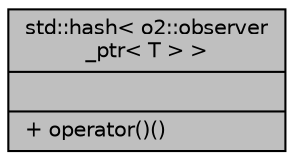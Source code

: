 digraph "std::hash&lt; o2::observer_ptr&lt; T &gt; &gt;"
{
 // INTERACTIVE_SVG=YES
  bgcolor="transparent";
  edge [fontname="Helvetica",fontsize="10",labelfontname="Helvetica",labelfontsize="10"];
  node [fontname="Helvetica",fontsize="10",shape=record];
  Node1 [label="{std::hash\< o2::observer\l_ptr\< T \> \>\n||+ operator()()\l}",height=0.2,width=0.4,color="black", fillcolor="grey75", style="filled" fontcolor="black"];
}
